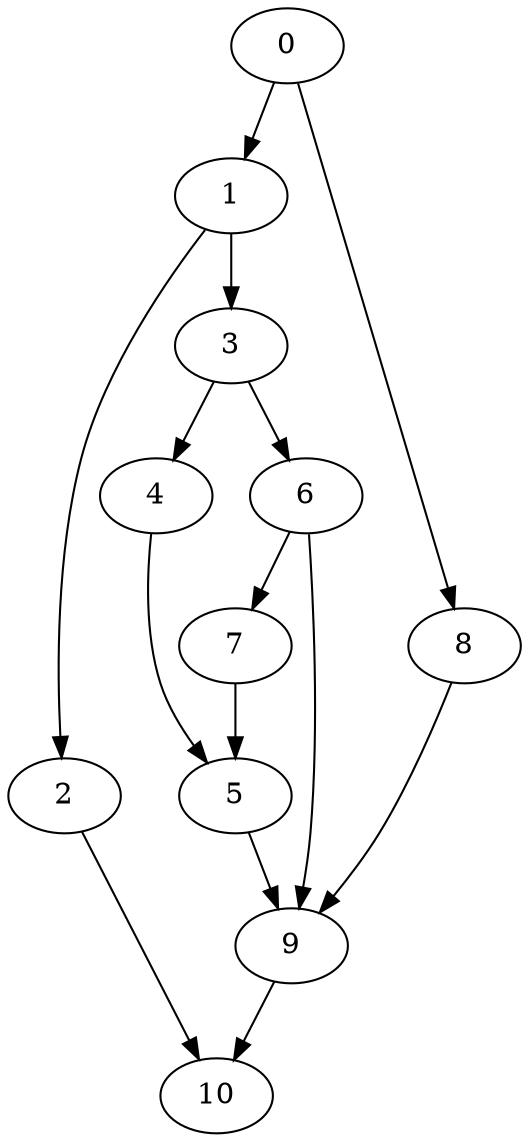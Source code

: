 digraph {
	0
	1
	2
	3
	4
	5
	6
	7
	8
	9
	10
	1 -> 3
	4 -> 5
	7 -> 5
	0 -> 8
	2 -> 10
	9 -> 10
	1 -> 2
	3 -> 4
	3 -> 6
	6 -> 7
	8 -> 9
	5 -> 9
	6 -> 9
	0 -> 1
}
